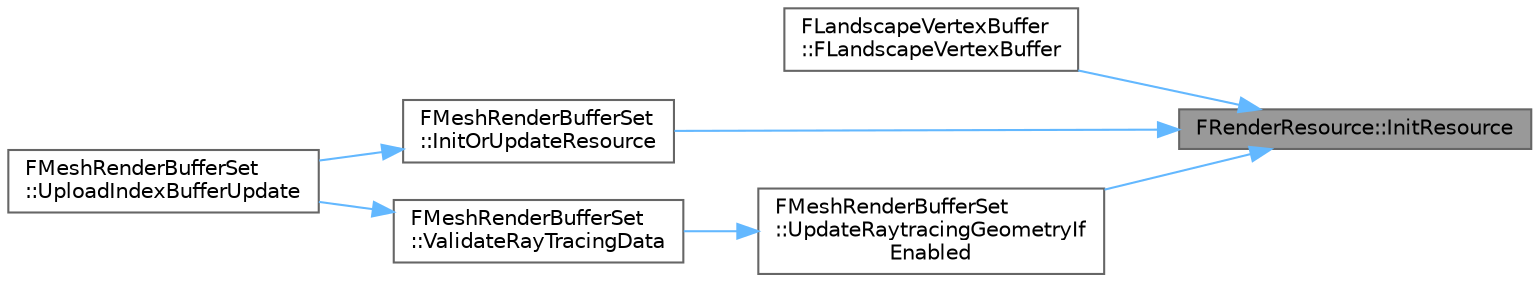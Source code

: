 digraph "FRenderResource::InitResource"
{
 // INTERACTIVE_SVG=YES
 // LATEX_PDF_SIZE
  bgcolor="transparent";
  edge [fontname=Helvetica,fontsize=10,labelfontname=Helvetica,labelfontsize=10];
  node [fontname=Helvetica,fontsize=10,shape=box,height=0.2,width=0.4];
  rankdir="RL";
  Node1 [id="Node000001",label="FRenderResource::InitResource",height=0.2,width=0.4,color="gray40", fillcolor="grey60", style="filled", fontcolor="black",tooltip="Initializes the resource."];
  Node1 -> Node2 [id="edge1_Node000001_Node000002",dir="back",color="steelblue1",style="solid",tooltip=" "];
  Node2 [id="Node000002",label="FLandscapeVertexBuffer\l::FLandscapeVertexBuffer",height=0.2,width=0.4,color="grey40", fillcolor="white", style="filled",URL="$d3/d8a/classFLandscapeVertexBuffer.html#a5b0695947a2abe8c3f1ce89b8333342c",tooltip="Constructor."];
  Node1 -> Node3 [id="edge2_Node000001_Node000003",dir="back",color="steelblue1",style="solid",tooltip=" "];
  Node3 [id="Node000003",label="FMeshRenderBufferSet\l::InitOrUpdateResource",height=0.2,width=0.4,color="grey40", fillcolor="white", style="filled",URL="$d3/de3/classFMeshRenderBufferSet.html#ad3595445edf8d7fba138cd3e3994b699",tooltip="Initializes a render resource, or update it if already initialized."];
  Node3 -> Node4 [id="edge3_Node000003_Node000004",dir="back",color="steelblue1",style="solid",tooltip=" "];
  Node4 [id="Node000004",label="FMeshRenderBufferSet\l::UploadIndexBufferUpdate",height=0.2,width=0.4,color="grey40", fillcolor="white", style="filled",URL="$d3/de3/classFMeshRenderBufferSet.html#ac3cf6c61f9c9b9a86da7f3b1658e429c",tooltip="Fast path to only update the primary and secondary index buffers."];
  Node1 -> Node5 [id="edge4_Node000001_Node000005",dir="back",color="steelblue1",style="solid",tooltip=" "];
  Node5 [id="Node000005",label="FMeshRenderBufferSet\l::UpdateRaytracingGeometryIf\lEnabled",height=0.2,width=0.4,color="grey40", fillcolor="white", style="filled",URL="$d3/de3/classFMeshRenderBufferSet.html#ac78d8de479d5576836bf215d212c113d",tooltip=" "];
  Node5 -> Node6 [id="edge5_Node000005_Node000006",dir="back",color="steelblue1",style="solid",tooltip=" "];
  Node6 [id="Node000006",label="FMeshRenderBufferSet\l::ValidateRayTracingData",height=0.2,width=0.4,color="grey40", fillcolor="white", style="filled",URL="$d3/de3/classFMeshRenderBufferSet.html#afabe370bd3be9a6d4f2db40b0a869a9d",tooltip=" "];
  Node6 -> Node4 [id="edge6_Node000006_Node000004",dir="back",color="steelblue1",style="solid",tooltip=" "];
}
